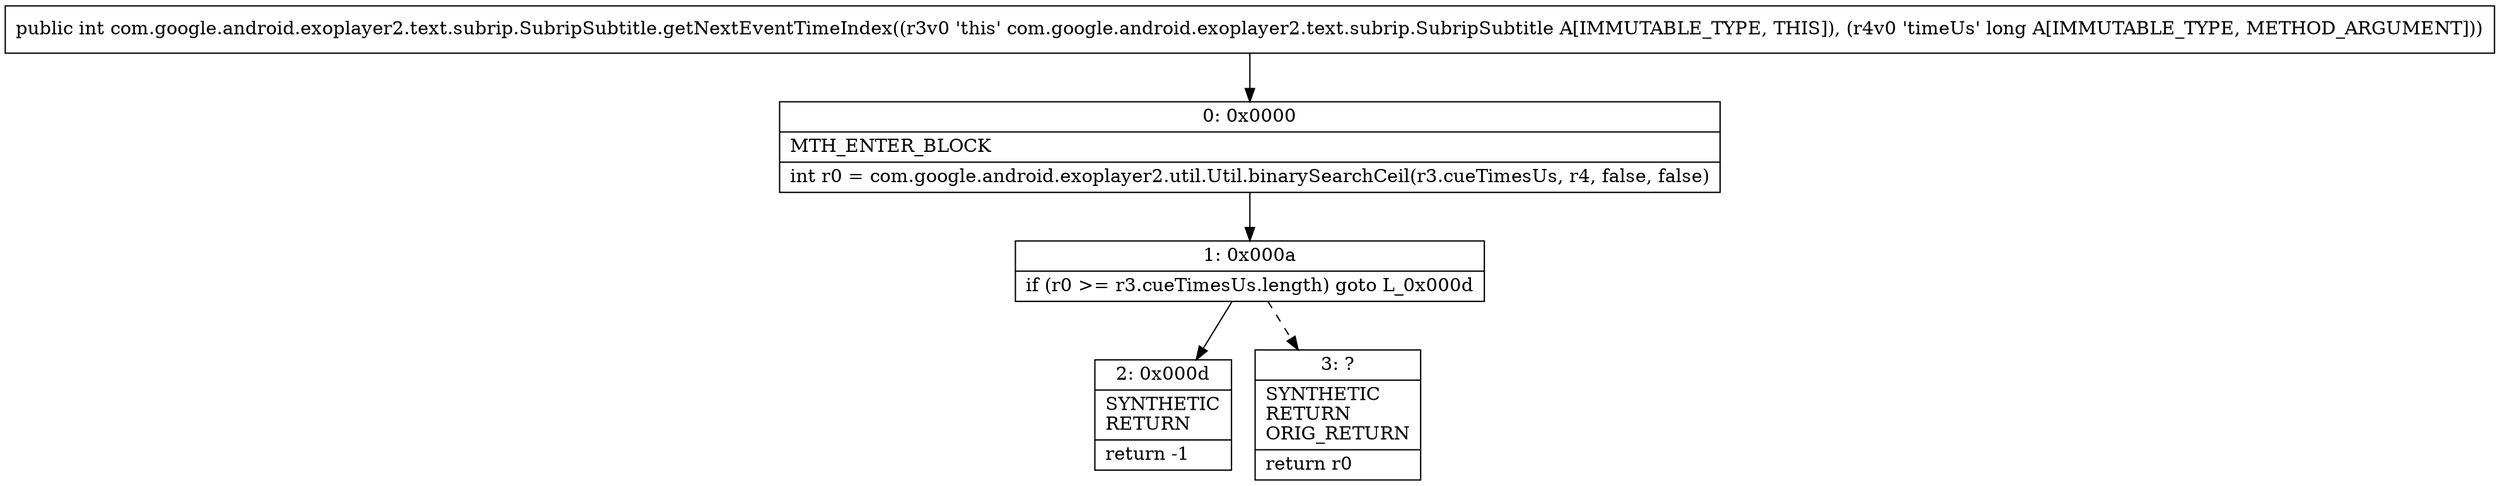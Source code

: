 digraph "CFG forcom.google.android.exoplayer2.text.subrip.SubripSubtitle.getNextEventTimeIndex(J)I" {
Node_0 [shape=record,label="{0\:\ 0x0000|MTH_ENTER_BLOCK\l|int r0 = com.google.android.exoplayer2.util.Util.binarySearchCeil(r3.cueTimesUs, r4, false, false)\l}"];
Node_1 [shape=record,label="{1\:\ 0x000a|if (r0 \>= r3.cueTimesUs.length) goto L_0x000d\l}"];
Node_2 [shape=record,label="{2\:\ 0x000d|SYNTHETIC\lRETURN\l|return \-1\l}"];
Node_3 [shape=record,label="{3\:\ ?|SYNTHETIC\lRETURN\lORIG_RETURN\l|return r0\l}"];
MethodNode[shape=record,label="{public int com.google.android.exoplayer2.text.subrip.SubripSubtitle.getNextEventTimeIndex((r3v0 'this' com.google.android.exoplayer2.text.subrip.SubripSubtitle A[IMMUTABLE_TYPE, THIS]), (r4v0 'timeUs' long A[IMMUTABLE_TYPE, METHOD_ARGUMENT])) }"];
MethodNode -> Node_0;
Node_0 -> Node_1;
Node_1 -> Node_2;
Node_1 -> Node_3[style=dashed];
}

